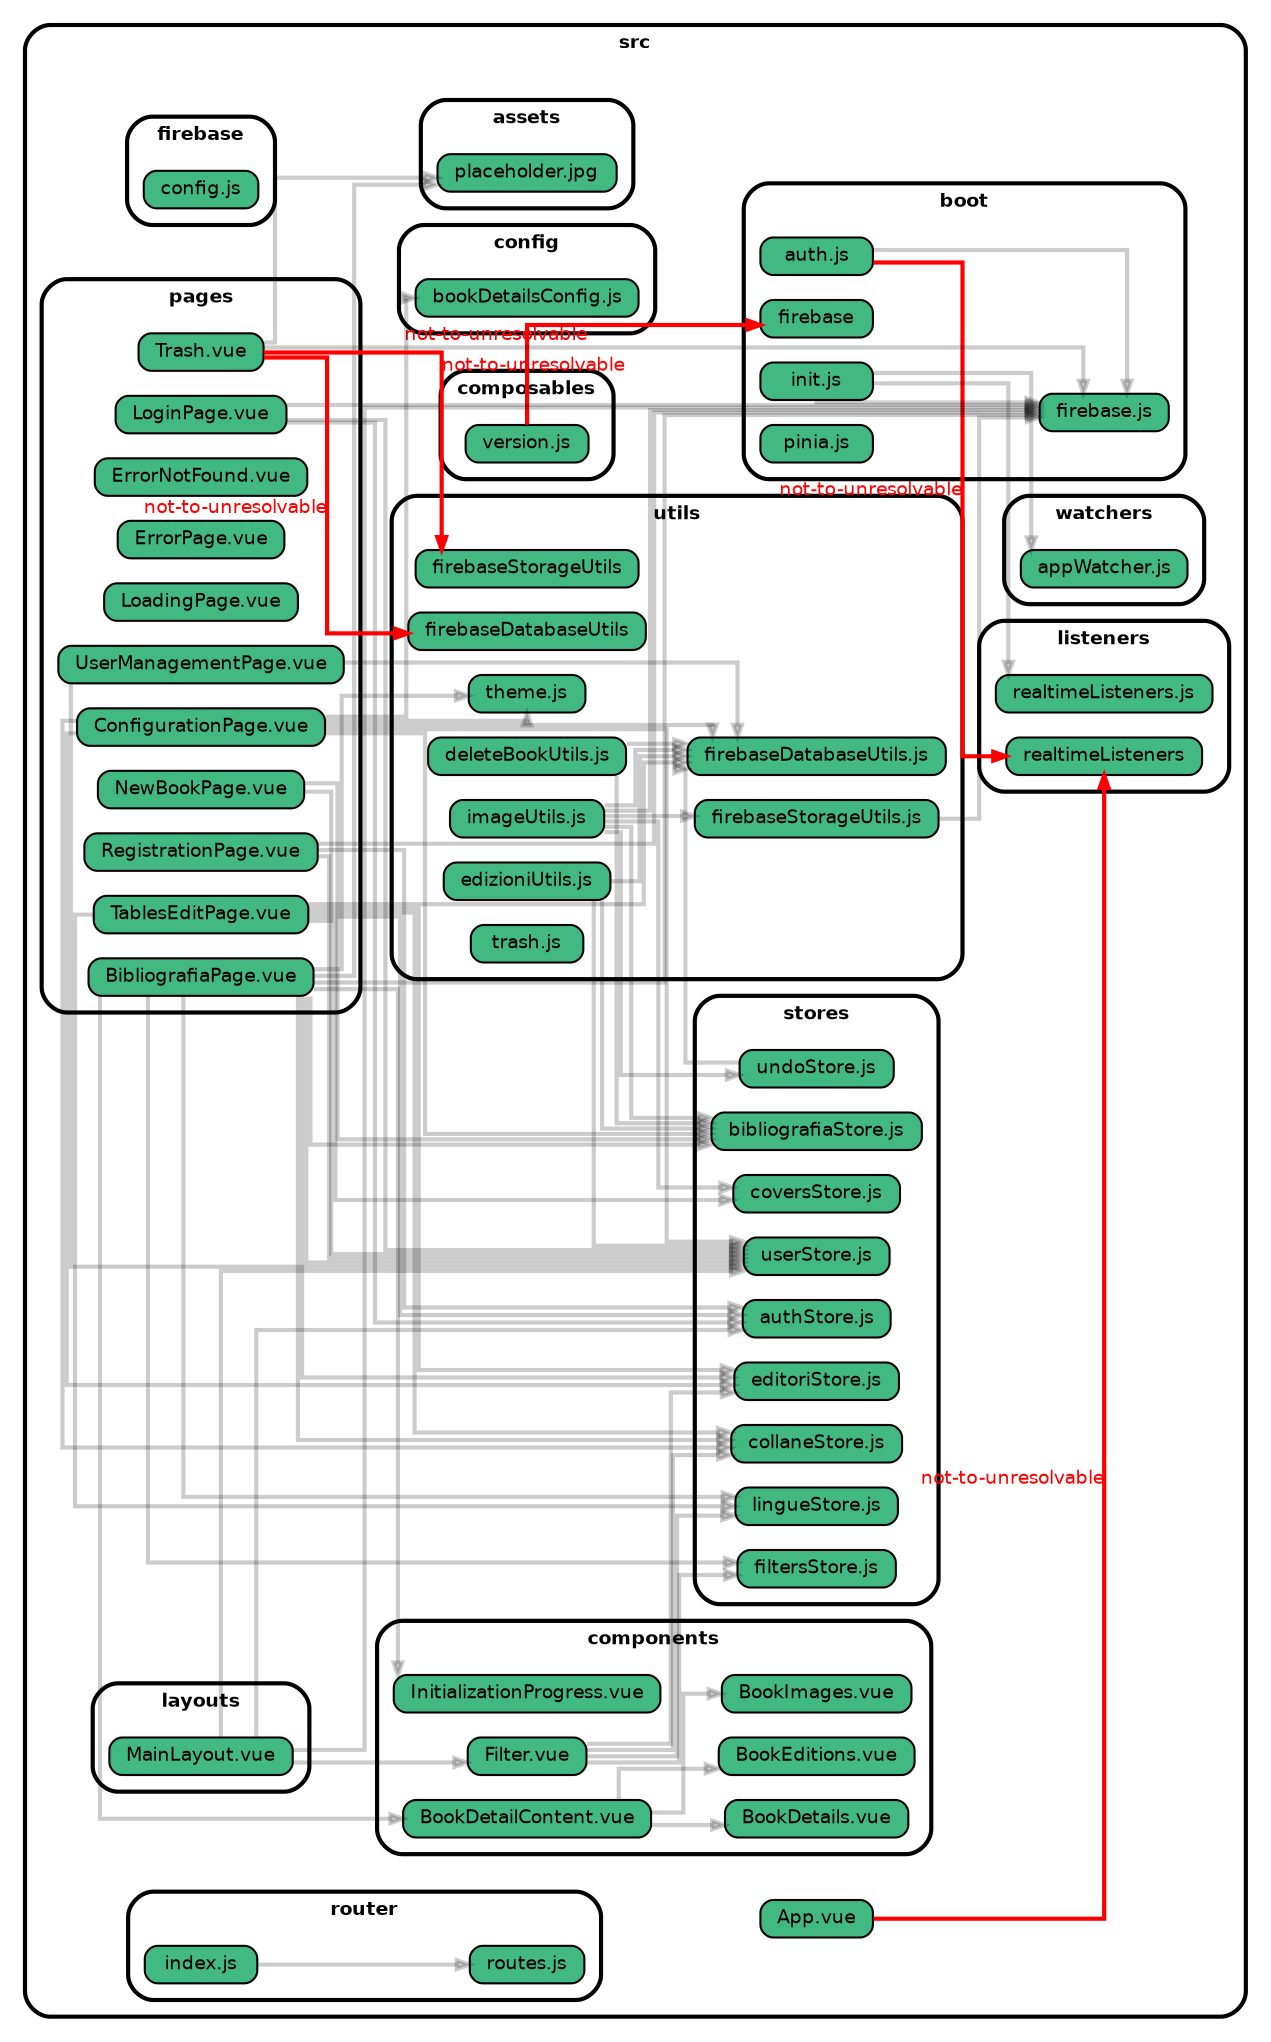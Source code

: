 strict digraph "dependency-cruiser output"{
    rankdir="LR" splines="ortho" overlap="false" nodesep="0.16" ranksep="0.18" fontname="Helvetica-bold" fontsize="9" style="rounded,bold,filled" fillcolor="#ffffff" compound="true" bgcolor="white" concentrate="true"
    node [shape="box" style="rounded, filled" height="0.2" color="black" fillcolor="#ffffcc" fontcolor="black" fontname="Helvetica" fontsize="9"]
    edge [arrowhead="normal" arrowsize="0.6" penwidth="2.0" color="#00000033" fontname="Helvetica" fontsize="9"]

    subgraph "cluster_src" {label="src" "src/App.vue" [label=<App.vue> tooltip="App.vue" URL="src/App.vue" fillcolor="#42b883"] }
    "src/App.vue" -> "src/listeners/realtimeListeners" [xlabel="not-to-unresolvable" tooltip="not-to-unresolvable" fontcolor="red" color="red"]
    subgraph "cluster_src" {label="src" subgraph "cluster_src/assets" {label="assets" "src/assets/placeholder.jpg" [label=<placeholder.jpg> tooltip="placeholder.jpg" URL="src/assets/placeholder.jpg" fillcolor="#42b883"] } }
    subgraph "cluster_src" {label="src" subgraph "cluster_src/boot" {label="boot" "src/boot/auth.js" [label=<auth.js> tooltip="auth.js" URL="src/boot/auth.js" fillcolor="#42b883"] } }
    "src/boot/auth.js" -> "src/boot/firebase.js"
    "src/boot/auth.js" -> "src/listeners/realtimeListeners" [xlabel="not-to-unresolvable" tooltip="not-to-unresolvable" fontcolor="red" color="red"]
    subgraph "cluster_src" {label="src" subgraph "cluster_src/boot" {label="boot" "src/boot/firebase" [label=<firebase> tooltip="firebase" fillcolor="#42b883"] } }
    subgraph "cluster_src" {label="src" subgraph "cluster_src/boot" {label="boot" "src/boot/firebase.js" [label=<firebase.js> tooltip="firebase.js" URL="src/boot/firebase.js" fillcolor="#42b883"] } }
    subgraph "cluster_src" {label="src" subgraph "cluster_src/boot" {label="boot" "src/boot/init.js" [label=<init.js> tooltip="init.js" URL="src/boot/init.js" fillcolor="#42b883"] } }
    "src/boot/init.js" -> "src/listeners/realtimeListeners.js"
    "src/boot/init.js" -> "src/watchers/appWatcher.js"
    "src/boot/init.js" -> "src/boot/firebase.js"
    subgraph "cluster_src" {label="src" subgraph "cluster_src/boot" {label="boot" "src/boot/pinia.js" [label=<pinia.js> tooltip="pinia.js" URL="src/boot/pinia.js" fillcolor="#42b883"] } }
    subgraph "cluster_src" {label="src" subgraph "cluster_src/components" {label="components" "src/components/BookDetailContent.vue" [label=<BookDetailContent.vue> tooltip="BookDetailContent.vue" URL="src/components/BookDetailContent.vue" fillcolor="#42b883"] } }
    "src/components/BookDetailContent.vue" -> "src/components/BookDetails.vue"
    "src/components/BookDetailContent.vue" -> "src/components/BookEditions.vue"
    "src/components/BookDetailContent.vue" -> "src/components/BookImages.vue"
    subgraph "cluster_src" {label="src" subgraph "cluster_src/components" {label="components" "src/components/BookDetails.vue" [label=<BookDetails.vue> tooltip="BookDetails.vue" URL="src/components/BookDetails.vue" fillcolor="#42b883"] } }
    subgraph "cluster_src" {label="src" subgraph "cluster_src/components" {label="components" "src/components/BookEditions.vue" [label=<BookEditions.vue> tooltip="BookEditions.vue" URL="src/components/BookEditions.vue" fillcolor="#42b883"] } }
    subgraph "cluster_src" {label="src" subgraph "cluster_src/components" {label="components" "src/components/BookImages.vue" [label=<BookImages.vue> tooltip="BookImages.vue" URL="src/components/BookImages.vue" fillcolor="#42b883"] } }
    subgraph "cluster_src" {label="src" subgraph "cluster_src/components" {label="components" "src/components/Filter.vue" [label=<Filter.vue> tooltip="Filter.vue" URL="src/components/Filter.vue" fillcolor="#42b883"] } }
    "src/components/Filter.vue" -> "src/stores/collaneStore.js"
    "src/components/Filter.vue" -> "src/stores/editoriStore.js"
    "src/components/Filter.vue" -> "src/stores/filtersStore.js"
    "src/components/Filter.vue" -> "src/stores/lingueStore.js"
    subgraph "cluster_src" {label="src" subgraph "cluster_src/components" {label="components" "src/components/InitializationProgress.vue" [label=<InitializationProgress.vue> tooltip="InitializationProgress.vue" URL="src/components/InitializationProgress.vue" fillcolor="#42b883"] } }
    subgraph "cluster_src" {label="src" subgraph "cluster_src/composables" {label="composables" "src/composables/version.js" [label=<version.js> tooltip="version.js" URL="src/composables/version.js" fillcolor="#42b883"] } }
    "src/composables/version.js" -> "src/boot/firebase" [xlabel="not-to-unresolvable" tooltip="not-to-unresolvable" fontcolor="red" color="red"]
    subgraph "cluster_src" {label="src" subgraph "cluster_src/config" {label="config" "src/config/bookDetailsConfig.js" [label=<bookDetailsConfig.js> tooltip="bookDetailsConfig.js" URL="src/config/bookDetailsConfig.js" fillcolor="#42b883"] } }
    subgraph "cluster_src" {label="src" subgraph "cluster_src/firebase" {label="firebase" "src/firebase/config.js" [label=<config.js> tooltip="config.js" URL="src/firebase/config.js" fillcolor="#42b883"] } }
    subgraph "cluster_src" {label="src" subgraph "cluster_src/layouts" {label="layouts" "src/layouts/MainLayout.vue" [label=<MainLayout.vue> tooltip="MainLayout.vue" URL="src/layouts/MainLayout.vue" fillcolor="#42b883"] } }
    "src/layouts/MainLayout.vue" -> "src/boot/firebase.js"
    "src/layouts/MainLayout.vue" -> "src/components/Filter.vue"
    "src/layouts/MainLayout.vue" -> "src/stores/authStore.js"
    "src/layouts/MainLayout.vue" -> "src/stores/userStore.js"
    subgraph "cluster_src" {label="src" subgraph "cluster_src/listeners" {label="listeners" "src/listeners/realtimeListeners" [label=<realtimeListeners> tooltip="realtimeListeners" fillcolor="#42b883"] } }
    subgraph "cluster_src" {label="src" subgraph "cluster_src/listeners" {label="listeners" "src/listeners/realtimeListeners.js" [label=<realtimeListeners.js> tooltip="realtimeListeners.js" URL="src/listeners/realtimeListeners.js" fillcolor="#42b883"] } }
    subgraph "cluster_src" {label="src" subgraph "cluster_src/pages" {label="pages" "src/pages/BibliografiaPage.vue" [label=<BibliografiaPage.vue> tooltip="BibliografiaPage.vue" URL="src/pages/BibliografiaPage.vue" fillcolor="#42b883"] } }
    "src/pages/BibliografiaPage.vue" -> "src/assets/placeholder.jpg"
    "src/pages/BibliografiaPage.vue" -> "src/boot/firebase.js"
    "src/pages/BibliografiaPage.vue" -> "src/components/BookDetailContent.vue"
    "src/pages/BibliografiaPage.vue" -> "src/components/InitializationProgress.vue"
    "src/pages/BibliografiaPage.vue" -> "src/stores/bibliografiaStore.js"
    "src/pages/BibliografiaPage.vue" -> "src/stores/collaneStore.js"
    "src/pages/BibliografiaPage.vue" -> "src/stores/editoriStore.js"
    "src/pages/BibliografiaPage.vue" -> "src/stores/filtersStore.js"
    "src/pages/BibliografiaPage.vue" -> "src/stores/lingueStore.js"
    "src/pages/BibliografiaPage.vue" -> "src/stores/userStore.js"
    "src/pages/BibliografiaPage.vue" -> "src/utils/theme.js"
    subgraph "cluster_src" {label="src" subgraph "cluster_src/pages" {label="pages" "src/pages/ConfigurationPage.vue" [label=<ConfigurationPage.vue> tooltip="ConfigurationPage.vue" URL="src/pages/ConfigurationPage.vue" fillcolor="#42b883"] } }
    "src/pages/ConfigurationPage.vue" -> "src/config/bookDetailsConfig.js"
    "src/pages/ConfigurationPage.vue" -> "src/stores/bibliografiaStore.js"
    "src/pages/ConfigurationPage.vue" -> "src/stores/collaneStore.js"
    "src/pages/ConfigurationPage.vue" -> "src/stores/editoriStore.js"
    "src/pages/ConfigurationPage.vue" -> "src/stores/userStore.js"
    "src/pages/ConfigurationPage.vue" -> "src/utils/firebaseDatabaseUtils.js"
    "src/pages/ConfigurationPage.vue" -> "src/utils/theme.js"
    subgraph "cluster_src" {label="src" subgraph "cluster_src/pages" {label="pages" "src/pages/ErrorNotFound.vue" [label=<ErrorNotFound.vue> tooltip="ErrorNotFound.vue" URL="src/pages/ErrorNotFound.vue" fillcolor="#42b883"] } }
    subgraph "cluster_src" {label="src" subgraph "cluster_src/pages" {label="pages" "src/pages/ErrorPage.vue" [label=<ErrorPage.vue> tooltip="ErrorPage.vue" URL="src/pages/ErrorPage.vue" fillcolor="#42b883"] } }
    subgraph "cluster_src" {label="src" subgraph "cluster_src/pages" {label="pages" "src/pages/LoadingPage.vue" [label=<LoadingPage.vue> tooltip="LoadingPage.vue" URL="src/pages/LoadingPage.vue" fillcolor="#42b883"] } }
    subgraph "cluster_src" {label="src" subgraph "cluster_src/pages" {label="pages" "src/pages/LoginPage.vue" [label=<LoginPage.vue> tooltip="LoginPage.vue" URL="src/pages/LoginPage.vue" fillcolor="#42b883"] } }
    "src/pages/LoginPage.vue" -> "src/boot/firebase.js"
    "src/pages/LoginPage.vue" -> "src/stores/authStore.js"
    "src/pages/LoginPage.vue" -> "src/stores/userStore.js"
    subgraph "cluster_src" {label="src" subgraph "cluster_src/pages" {label="pages" "src/pages/NewBookPage.vue" [label=<NewBookPage.vue> tooltip="NewBookPage.vue" URL="src/pages/NewBookPage.vue" fillcolor="#42b883"] } }
    "src/pages/NewBookPage.vue" -> "src/stores/bibliografiaStore.js"
    "src/pages/NewBookPage.vue" -> "src/stores/userStore.js"
    subgraph "cluster_src" {label="src" subgraph "cluster_src/pages" {label="pages" "src/pages/RegistrationPage.vue" [label=<RegistrationPage.vue> tooltip="RegistrationPage.vue" URL="src/pages/RegistrationPage.vue" fillcolor="#42b883"] } }
    "src/pages/RegistrationPage.vue" -> "src/boot/firebase.js"
    "src/pages/RegistrationPage.vue" -> "src/stores/authStore.js"
    "src/pages/RegistrationPage.vue" -> "src/stores/userStore.js"
    subgraph "cluster_src" {label="src" subgraph "cluster_src/pages" {label="pages" "src/pages/TablesEditPage.vue" [label=<TablesEditPage.vue> tooltip="TablesEditPage.vue" URL="src/pages/TablesEditPage.vue" fillcolor="#42b883"] } }
    "src/pages/TablesEditPage.vue" -> "src/stores/authStore.js"
    "src/pages/TablesEditPage.vue" -> "src/stores/collaneStore.js"
    "src/pages/TablesEditPage.vue" -> "src/stores/coversStore.js"
    "src/pages/TablesEditPage.vue" -> "src/stores/editoriStore.js"
    "src/pages/TablesEditPage.vue" -> "src/stores/lingueStore.js"
    "src/pages/TablesEditPage.vue" -> "src/utils/firebaseDatabaseUtils.js"
    subgraph "cluster_src" {label="src" subgraph "cluster_src/pages" {label="pages" "src/pages/Trash.vue" [label=<Trash.vue> tooltip="Trash.vue" URL="src/pages/Trash.vue" fillcolor="#42b883"] } }
    "src/pages/Trash.vue" -> "src/assets/placeholder.jpg"
    "src/pages/Trash.vue" -> "src/boot/firebase.js"
    "src/pages/Trash.vue" -> "src/utils/firebaseDatabaseUtils" [xlabel="not-to-unresolvable" tooltip="not-to-unresolvable" fontcolor="red" color="red"]
    "src/pages/Trash.vue" -> "src/utils/firebaseStorageUtils" [xlabel="not-to-unresolvable" tooltip="not-to-unresolvable" fontcolor="red" color="red"]
    subgraph "cluster_src" {label="src" subgraph "cluster_src/pages" {label="pages" "src/pages/UserManagementPage.vue" [label=<UserManagementPage.vue> tooltip="UserManagementPage.vue" URL="src/pages/UserManagementPage.vue" fillcolor="#42b883"] } }
    "src/pages/UserManagementPage.vue" -> "src/stores/userStore.js"
    "src/pages/UserManagementPage.vue" -> "src/utils/firebaseDatabaseUtils.js"
    subgraph "cluster_src" {label="src" subgraph "cluster_src/router" {label="router" "src/router/index.js" [label=<index.js> tooltip="index.js" URL="src/router/index.js" fillcolor="#42b883"] } }
    "src/router/index.js" -> "src/router/routes.js"
    subgraph "cluster_src" {label="src" subgraph "cluster_src/router" {label="router" "src/router/routes.js" [label=<routes.js> tooltip="routes.js" URL="src/router/routes.js" fillcolor="#42b883"] } }
    subgraph "cluster_src" {label="src" subgraph "cluster_src/stores" {label="stores" "src/stores/authStore.js" [label=<authStore.js> tooltip="authStore.js" URL="src/stores/authStore.js" fillcolor="#42b883"] } }
    subgraph "cluster_src" {label="src" subgraph "cluster_src/stores" {label="stores" "src/stores/bibliografiaStore.js" [label=<bibliografiaStore.js> tooltip="bibliografiaStore.js" URL="src/stores/bibliografiaStore.js" fillcolor="#42b883"] } }
    subgraph "cluster_src" {label="src" subgraph "cluster_src/stores" {label="stores" "src/stores/collaneStore.js" [label=<collaneStore.js> tooltip="collaneStore.js" URL="src/stores/collaneStore.js" fillcolor="#42b883"] } }
    subgraph "cluster_src" {label="src" subgraph "cluster_src/stores" {label="stores" "src/stores/coversStore.js" [label=<coversStore.js> tooltip="coversStore.js" URL="src/stores/coversStore.js" fillcolor="#42b883"] } }
    subgraph "cluster_src" {label="src" subgraph "cluster_src/stores" {label="stores" "src/stores/editoriStore.js" [label=<editoriStore.js> tooltip="editoriStore.js" URL="src/stores/editoriStore.js" fillcolor="#42b883"] } }
    subgraph "cluster_src" {label="src" subgraph "cluster_src/stores" {label="stores" "src/stores/filtersStore.js" [label=<filtersStore.js> tooltip="filtersStore.js" URL="src/stores/filtersStore.js" fillcolor="#42b883"] } }
    subgraph "cluster_src" {label="src" subgraph "cluster_src/stores" {label="stores" "src/stores/lingueStore.js" [label=<lingueStore.js> tooltip="lingueStore.js" URL="src/stores/lingueStore.js" fillcolor="#42b883"] } }
    subgraph "cluster_src" {label="src" subgraph "cluster_src/stores" {label="stores" "src/stores/undoStore.js" [label=<undoStore.js> tooltip="undoStore.js" URL="src/stores/undoStore.js" fillcolor="#42b883"] } }
    "src/stores/undoStore.js" -> "src/utils/firebaseDatabaseUtils.js"
    subgraph "cluster_src" {label="src" subgraph "cluster_src/stores" {label="stores" "src/stores/userStore.js" [label=<userStore.js> tooltip="userStore.js" URL="src/stores/userStore.js" fillcolor="#42b883"] } }
    subgraph "cluster_src" {label="src" subgraph "cluster_src/utils" {label="utils" "src/utils/deleteBookUtils.js" [label=<deleteBookUtils.js> tooltip="deleteBookUtils.js" URL="src/utils/deleteBookUtils.js" fillcolor="#42b883"] } }
    "src/utils/deleteBookUtils.js" -> "src/stores/bibliografiaStore.js"
    "src/utils/deleteBookUtils.js" -> "src/utils/firebaseDatabaseUtils.js"
    subgraph "cluster_src" {label="src" subgraph "cluster_src/utils" {label="utils" "src/utils/edizioniUtils.js" [label=<edizioniUtils.js> tooltip="edizioniUtils.js" URL="src/utils/edizioniUtils.js" fillcolor="#42b883"] } }
    "src/utils/edizioniUtils.js" -> "src/stores/bibliografiaStore.js"
    "src/utils/edizioniUtils.js" -> "src/stores/userStore.js"
    "src/utils/edizioniUtils.js" -> "src/utils/firebaseDatabaseUtils.js"
    subgraph "cluster_src" {label="src" subgraph "cluster_src/utils" {label="utils" "src/utils/firebaseDatabaseUtils" [label=<firebaseDatabaseUtils> tooltip="firebaseDatabaseUtils" fillcolor="#42b883"] } }
    subgraph "cluster_src" {label="src" subgraph "cluster_src/utils" {label="utils" "src/utils/firebaseDatabaseUtils.js" [label=<firebaseDatabaseUtils.js> tooltip="firebaseDatabaseUtils.js" URL="src/utils/firebaseDatabaseUtils.js" fillcolor="#42b883"] } }
    subgraph "cluster_src" {label="src" subgraph "cluster_src/utils" {label="utils" "src/utils/firebaseStorageUtils" [label=<firebaseStorageUtils> tooltip="firebaseStorageUtils" fillcolor="#42b883"] } }
    subgraph "cluster_src" {label="src" subgraph "cluster_src/utils" {label="utils" "src/utils/firebaseStorageUtils.js" [label=<firebaseStorageUtils.js> tooltip="firebaseStorageUtils.js" URL="src/utils/firebaseStorageUtils.js" fillcolor="#42b883"] } }
    "src/utils/firebaseStorageUtils.js" -> "src/boot/firebase.js"
    subgraph "cluster_src" {label="src" subgraph "cluster_src/utils" {label="utils" "src/utils/imageUtils.js" [label=<imageUtils.js> tooltip="imageUtils.js" URL="src/utils/imageUtils.js" fillcolor="#42b883"] } }
    "src/utils/imageUtils.js" -> "src/boot/firebase.js"
    "src/utils/imageUtils.js" -> "src/stores/bibliografiaStore.js"
    "src/utils/imageUtils.js" -> "src/stores/coversStore.js"
    "src/utils/imageUtils.js" -> "src/stores/undoStore.js"
    "src/utils/imageUtils.js" -> "src/utils/firebaseDatabaseUtils.js"
    "src/utils/imageUtils.js" -> "src/utils/firebaseStorageUtils.js"
    subgraph "cluster_src" {label="src" subgraph "cluster_src/utils" {label="utils" "src/utils/theme.js" [label=<theme.js> tooltip="theme.js" URL="src/utils/theme.js" fillcolor="#42b883"] } }
    subgraph "cluster_src" {label="src" subgraph "cluster_src/utils" {label="utils" "src/utils/trash.js" [label=<trash.js> tooltip="trash.js" URL="src/utils/trash.js" fillcolor="#42b883"] } }
    subgraph "cluster_src" {label="src" subgraph "cluster_src/watchers" {label="watchers" "src/watchers/appWatcher.js" [label=<appWatcher.js> tooltip="appWatcher.js" URL="src/watchers/appWatcher.js" fillcolor="#42b883"] } }
}
